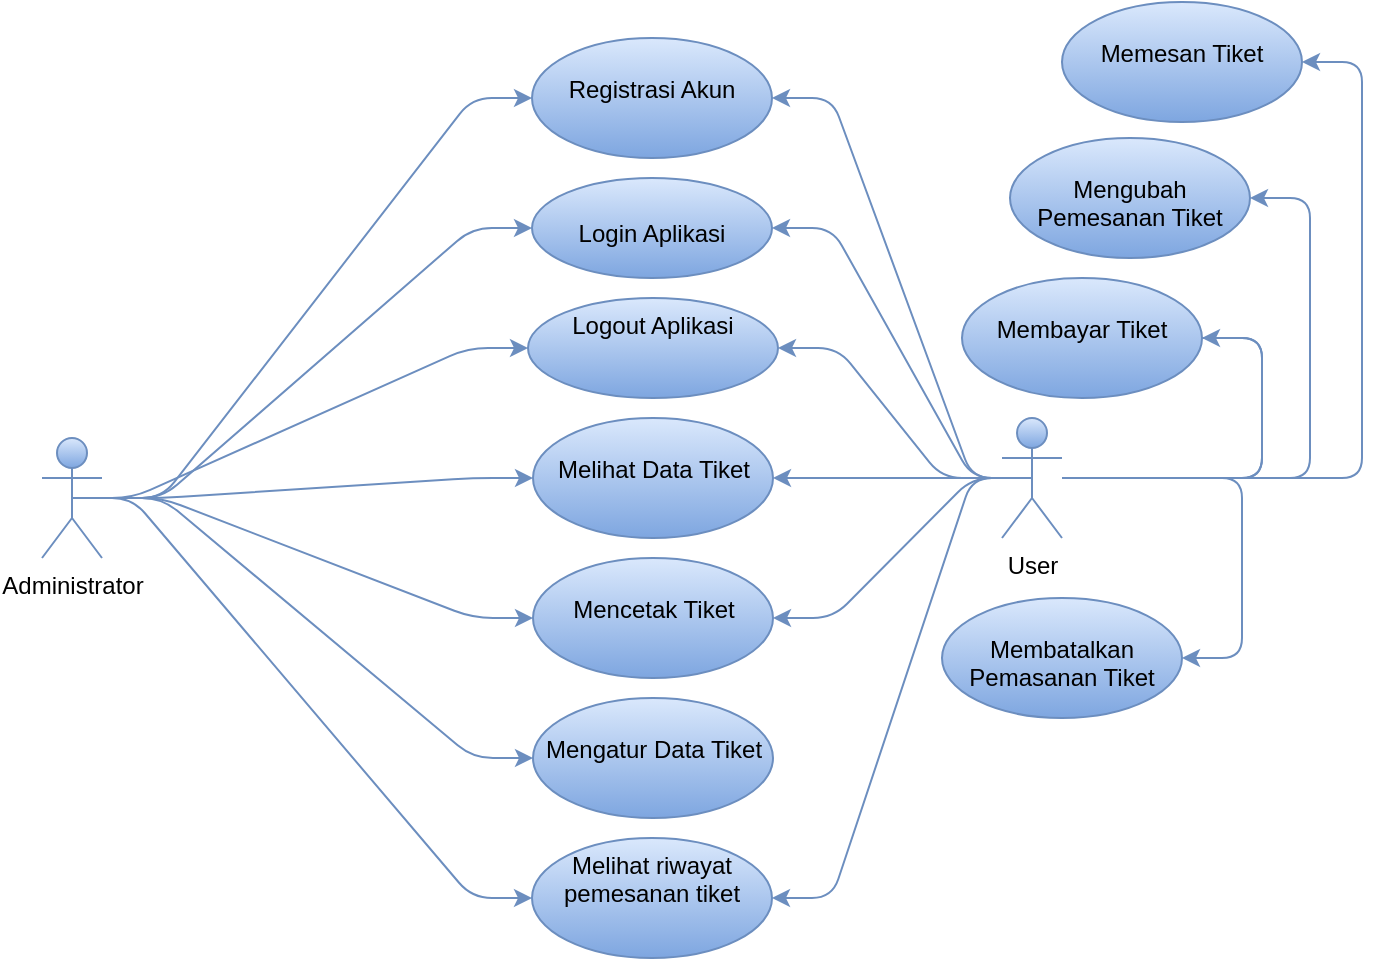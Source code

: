 <mxfile version="18.0.5" type="github">
  <diagram id="mFHJB_CfKF43JPmPPEhb" name="Page-1">
    <mxGraphModel dx="920" dy="541" grid="0" gridSize="10" guides="1" tooltips="1" connect="1" arrows="1" fold="1" page="1" pageScale="1" pageWidth="850" pageHeight="1100" math="0" shadow="0">
      <root>
        <mxCell id="0" />
        <mxCell id="1" parent="0" />
        <mxCell id="rW1O6BM9jHOY61PRQDnY-6" value="" style="rounded=1;orthogonalLoop=1;jettySize=auto;html=1;elbow=vertical;edgeStyle=entityRelationEdgeStyle;fillColor=#dae8fc;strokeColor=#6c8ebf;gradientColor=#7ea6e0;" parent="1" source="rW1O6BM9jHOY61PRQDnY-1" target="rW1O6BM9jHOY61PRQDnY-5" edge="1">
          <mxGeometry relative="1" as="geometry" />
        </mxCell>
        <mxCell id="rW1O6BM9jHOY61PRQDnY-9" value="" style="rounded=1;orthogonalLoop=1;jettySize=auto;html=1;elbow=vertical;edgeStyle=entityRelationEdgeStyle;fillColor=#dae8fc;strokeColor=#6c8ebf;gradientColor=#7ea6e0;" parent="1" source="rW1O6BM9jHOY61PRQDnY-1" target="rW1O6BM9jHOY61PRQDnY-7" edge="1">
          <mxGeometry relative="1" as="geometry" />
        </mxCell>
        <mxCell id="G-18dSmbzqlNJOXL6M9Y-2" value="" style="rounded=1;orthogonalLoop=1;jettySize=auto;html=1;elbow=vertical;edgeStyle=entityRelationEdgeStyle;fillColor=#dae8fc;strokeColor=#6c8ebf;gradientColor=#7ea6e0;" edge="1" parent="1" source="rW1O6BM9jHOY61PRQDnY-1" target="G-18dSmbzqlNJOXL6M9Y-1">
          <mxGeometry relative="1" as="geometry" />
        </mxCell>
        <mxCell id="G-18dSmbzqlNJOXL6M9Y-4" value="" style="rounded=1;orthogonalLoop=1;jettySize=auto;html=1;elbow=vertical;edgeStyle=entityRelationEdgeStyle;fillColor=#dae8fc;strokeColor=#6c8ebf;gradientColor=#7ea6e0;" edge="1" parent="1" source="rW1O6BM9jHOY61PRQDnY-1" target="G-18dSmbzqlNJOXL6M9Y-3">
          <mxGeometry relative="1" as="geometry" />
        </mxCell>
        <mxCell id="G-18dSmbzqlNJOXL6M9Y-6" value="" style="rounded=1;orthogonalLoop=1;jettySize=auto;html=1;elbow=vertical;edgeStyle=entityRelationEdgeStyle;fillColor=#dae8fc;strokeColor=#6c8ebf;gradientColor=#7ea6e0;" edge="1" parent="1" source="rW1O6BM9jHOY61PRQDnY-1" target="G-18dSmbzqlNJOXL6M9Y-5">
          <mxGeometry relative="1" as="geometry" />
        </mxCell>
        <mxCell id="G-18dSmbzqlNJOXL6M9Y-20" style="edgeStyle=entityRelationEdgeStyle;orthogonalLoop=1;jettySize=auto;html=1;exitX=0.5;exitY=0.5;exitDx=0;exitDy=0;exitPerimeter=0;entryX=0;entryY=0.5;entryDx=0;entryDy=0;rounded=1;fillColor=#dae8fc;strokeColor=#6c8ebf;gradientColor=#7ea6e0;" edge="1" parent="1" source="rW1O6BM9jHOY61PRQDnY-1" target="G-18dSmbzqlNJOXL6M9Y-18">
          <mxGeometry relative="1" as="geometry" />
        </mxCell>
        <mxCell id="G-18dSmbzqlNJOXL6M9Y-27" style="edgeStyle=entityRelationEdgeStyle;rounded=1;orthogonalLoop=1;jettySize=auto;html=1;exitX=0.5;exitY=0.5;exitDx=0;exitDy=0;exitPerimeter=0;elbow=vertical;fillColor=#dae8fc;strokeColor=#6c8ebf;gradientColor=#7ea6e0;" edge="1" parent="1" source="rW1O6BM9jHOY61PRQDnY-1" target="G-18dSmbzqlNJOXL6M9Y-16">
          <mxGeometry relative="1" as="geometry" />
        </mxCell>
        <mxCell id="rW1O6BM9jHOY61PRQDnY-1" value="Administrator" style="shape=umlActor;verticalLabelPosition=bottom;verticalAlign=top;html=1;fillColor=#dae8fc;strokeColor=#6c8ebf;gradientColor=#7ea6e0;" parent="1" vertex="1">
          <mxGeometry x="120" y="370" width="30" height="60" as="geometry" />
        </mxCell>
        <mxCell id="rW1O6BM9jHOY61PRQDnY-5" value="&lt;p align=&quot;center&quot;&gt;&lt;span lang=&quot;EN-US&quot;&gt;Registrasi Akun&lt;/span&gt;&lt;/p&gt;" style="ellipse;whiteSpace=wrap;html=1;verticalAlign=top;fillColor=#dae8fc;strokeColor=#6c8ebf;gradientColor=#7ea6e0;" parent="1" vertex="1">
          <mxGeometry x="365" y="170" width="120" height="60" as="geometry" />
        </mxCell>
        <mxCell id="rW1O6BM9jHOY61PRQDnY-7" value="&lt;div&gt;&lt;br&gt;&lt;/div&gt;&lt;div&gt;Login Aplikasi&lt;/div&gt;" style="ellipse;whiteSpace=wrap;html=1;verticalAlign=top;fillColor=#dae8fc;strokeColor=#6c8ebf;gradientColor=#7ea6e0;" parent="1" vertex="1">
          <mxGeometry x="365" y="240" width="120" height="50" as="geometry" />
        </mxCell>
        <mxCell id="G-18dSmbzqlNJOXL6M9Y-1" value="&lt;p align=&quot;center&quot;&gt;&lt;span lang=&quot;EN-US&quot;&gt;Melihat Data Tiket&lt;/span&gt;&lt;/p&gt;" style="ellipse;whiteSpace=wrap;html=1;verticalAlign=top;fillColor=#dae8fc;strokeColor=#6c8ebf;gradientColor=#7ea6e0;" vertex="1" parent="1">
          <mxGeometry x="365.5" y="360" width="120" height="60" as="geometry" />
        </mxCell>
        <mxCell id="G-18dSmbzqlNJOXL6M9Y-3" value="&lt;p align=&quot;center&quot;&gt;&lt;span lang=&quot;EN-US&quot;&gt;Mencetak Tiket&lt;/span&gt;&lt;/p&gt;" style="ellipse;whiteSpace=wrap;html=1;verticalAlign=top;fillColor=#dae8fc;strokeColor=#6c8ebf;gradientColor=#7ea6e0;" vertex="1" parent="1">
          <mxGeometry x="365.5" y="430" width="120" height="60" as="geometry" />
        </mxCell>
        <mxCell id="G-18dSmbzqlNJOXL6M9Y-5" value="&lt;p align=&quot;center&quot;&gt;&lt;span lang=&quot;EN-US&quot;&gt;Mengatur Data Tiket&lt;/span&gt;&lt;/p&gt;" style="ellipse;whiteSpace=wrap;html=1;verticalAlign=top;fillColor=#dae8fc;strokeColor=#6c8ebf;gradientColor=#7ea6e0;" vertex="1" parent="1">
          <mxGeometry x="365.5" y="500" width="120" height="60" as="geometry" />
        </mxCell>
        <mxCell id="G-18dSmbzqlNJOXL6M9Y-9" value="" style="rounded=1;orthogonalLoop=1;jettySize=auto;html=1;elbow=vertical;edgeStyle=entityRelationEdgeStyle;fillColor=#dae8fc;strokeColor=#6c8ebf;gradientColor=#7ea6e0;" edge="1" parent="1" source="G-18dSmbzqlNJOXL6M9Y-7" target="G-18dSmbzqlNJOXL6M9Y-8">
          <mxGeometry relative="1" as="geometry" />
        </mxCell>
        <mxCell id="G-18dSmbzqlNJOXL6M9Y-11" value="" style="rounded=1;orthogonalLoop=1;jettySize=auto;html=1;elbow=vertical;edgeStyle=entityRelationEdgeStyle;fillColor=#dae8fc;strokeColor=#6c8ebf;gradientColor=#7ea6e0;" edge="1" parent="1" source="G-18dSmbzqlNJOXL6M9Y-7" target="G-18dSmbzqlNJOXL6M9Y-10">
          <mxGeometry relative="1" as="geometry" />
        </mxCell>
        <mxCell id="G-18dSmbzqlNJOXL6M9Y-13" value="" style="rounded=1;orthogonalLoop=1;jettySize=auto;html=1;elbow=vertical;edgeStyle=entityRelationEdgeStyle;fillColor=#dae8fc;strokeColor=#6c8ebf;gradientColor=#7ea6e0;" edge="1" parent="1" source="G-18dSmbzqlNJOXL6M9Y-7" target="G-18dSmbzqlNJOXL6M9Y-12">
          <mxGeometry relative="1" as="geometry" />
        </mxCell>
        <mxCell id="G-18dSmbzqlNJOXL6M9Y-15" value="" style="rounded=1;orthogonalLoop=1;jettySize=auto;html=1;elbow=vertical;edgeStyle=entityRelationEdgeStyle;fillColor=#dae8fc;strokeColor=#6c8ebf;gradientColor=#7ea6e0;" edge="1" parent="1" source="G-18dSmbzqlNJOXL6M9Y-7" target="G-18dSmbzqlNJOXL6M9Y-14">
          <mxGeometry relative="1" as="geometry" />
        </mxCell>
        <mxCell id="G-18dSmbzqlNJOXL6M9Y-19" value="" style="rounded=1;orthogonalLoop=1;jettySize=auto;html=1;elbow=vertical;edgeStyle=entityRelationEdgeStyle;fillColor=#dae8fc;strokeColor=#6c8ebf;gradientColor=#7ea6e0;" edge="1" parent="1" source="G-18dSmbzqlNJOXL6M9Y-7" target="G-18dSmbzqlNJOXL6M9Y-18">
          <mxGeometry relative="1" as="geometry" />
        </mxCell>
        <mxCell id="G-18dSmbzqlNJOXL6M9Y-21" style="edgeStyle=entityRelationEdgeStyle;rounded=1;orthogonalLoop=1;jettySize=auto;html=1;exitX=0.5;exitY=0.5;exitDx=0;exitDy=0;exitPerimeter=0;elbow=vertical;fillColor=#dae8fc;strokeColor=#6c8ebf;gradientColor=#7ea6e0;" edge="1" parent="1" source="G-18dSmbzqlNJOXL6M9Y-7" target="G-18dSmbzqlNJOXL6M9Y-1">
          <mxGeometry relative="1" as="geometry" />
        </mxCell>
        <mxCell id="G-18dSmbzqlNJOXL6M9Y-22" style="edgeStyle=entityRelationEdgeStyle;rounded=1;orthogonalLoop=1;jettySize=auto;html=1;exitX=0.5;exitY=0.5;exitDx=0;exitDy=0;exitPerimeter=0;elbow=vertical;fillColor=#dae8fc;strokeColor=#6c8ebf;gradientColor=#7ea6e0;" edge="1" parent="1" source="G-18dSmbzqlNJOXL6M9Y-7" target="G-18dSmbzqlNJOXL6M9Y-3">
          <mxGeometry relative="1" as="geometry" />
        </mxCell>
        <mxCell id="G-18dSmbzqlNJOXL6M9Y-24" style="edgeStyle=entityRelationEdgeStyle;rounded=1;orthogonalLoop=1;jettySize=auto;html=1;exitX=0.5;exitY=0.5;exitDx=0;exitDy=0;exitPerimeter=0;entryX=1;entryY=0.5;entryDx=0;entryDy=0;elbow=vertical;fillColor=#dae8fc;strokeColor=#6c8ebf;gradientColor=#7ea6e0;" edge="1" parent="1" source="G-18dSmbzqlNJOXL6M9Y-7" target="rW1O6BM9jHOY61PRQDnY-5">
          <mxGeometry relative="1" as="geometry" />
        </mxCell>
        <mxCell id="G-18dSmbzqlNJOXL6M9Y-25" style="edgeStyle=entityRelationEdgeStyle;rounded=1;orthogonalLoop=1;jettySize=auto;html=1;exitX=0.5;exitY=0.5;exitDx=0;exitDy=0;exitPerimeter=0;entryX=1;entryY=0.5;entryDx=0;entryDy=0;elbow=vertical;fillColor=#dae8fc;strokeColor=#6c8ebf;gradientColor=#7ea6e0;" edge="1" parent="1" source="G-18dSmbzqlNJOXL6M9Y-7" target="rW1O6BM9jHOY61PRQDnY-7">
          <mxGeometry relative="1" as="geometry" />
        </mxCell>
        <mxCell id="G-18dSmbzqlNJOXL6M9Y-26" style="edgeStyle=entityRelationEdgeStyle;rounded=1;orthogonalLoop=1;jettySize=auto;html=1;exitX=0.5;exitY=0.5;exitDx=0;exitDy=0;exitPerimeter=0;elbow=vertical;fillColor=#dae8fc;strokeColor=#6c8ebf;gradientColor=#7ea6e0;" edge="1" parent="1" source="G-18dSmbzqlNJOXL6M9Y-7" target="G-18dSmbzqlNJOXL6M9Y-16">
          <mxGeometry relative="1" as="geometry" />
        </mxCell>
        <mxCell id="G-18dSmbzqlNJOXL6M9Y-7" value="User" style="shape=umlActor;verticalLabelPosition=bottom;verticalAlign=top;html=1;outlineConnect=0;fillColor=#dae8fc;strokeColor=#6c8ebf;gradientColor=#7ea6e0;" vertex="1" parent="1">
          <mxGeometry x="600" y="360" width="30" height="60" as="geometry" />
        </mxCell>
        <mxCell id="G-18dSmbzqlNJOXL6M9Y-8" value="&lt;p align=&quot;center&quot;&gt;&lt;span lang=&quot;EN-US&quot;&gt;Memesan Tiket&lt;/span&gt;&lt;/p&gt;" style="ellipse;whiteSpace=wrap;html=1;verticalAlign=top;fillColor=#dae8fc;strokeColor=#6c8ebf;gradientColor=#7ea6e0;" vertex="1" parent="1">
          <mxGeometry x="630" y="152" width="120" height="60" as="geometry" />
        </mxCell>
        <mxCell id="G-18dSmbzqlNJOXL6M9Y-10" value="&lt;p align=&quot;center&quot;&gt;&lt;span lang=&quot;EN-US&quot;&gt;Membatalkan Pemasanan Tiket&lt;/span&gt;&lt;/p&gt;" style="ellipse;whiteSpace=wrap;html=1;verticalAlign=top;fillColor=#dae8fc;strokeColor=#6c8ebf;gradientColor=#7ea6e0;" vertex="1" parent="1">
          <mxGeometry x="570" y="450" width="120" height="60" as="geometry" />
        </mxCell>
        <mxCell id="G-18dSmbzqlNJOXL6M9Y-14" value="&lt;p align=&quot;center&quot;&gt;&lt;span lang=&quot;EN-US&quot;&gt;Mengubah Pemesanan Tiket&lt;/span&gt;&lt;/p&gt;" style="ellipse;whiteSpace=wrap;html=1;verticalAlign=top;fillColor=#dae8fc;strokeColor=#6c8ebf;gradientColor=#7ea6e0;" vertex="1" parent="1">
          <mxGeometry x="604" y="220" width="120" height="60" as="geometry" />
        </mxCell>
        <mxCell id="G-18dSmbzqlNJOXL6M9Y-16" value=" Melihat riwayat pemesanan tiket" style="ellipse;whiteSpace=wrap;html=1;verticalAlign=top;fillColor=#dae8fc;strokeColor=#6c8ebf;gradientColor=#7ea6e0;" vertex="1" parent="1">
          <mxGeometry x="365" y="570" width="120" height="60" as="geometry" />
        </mxCell>
        <mxCell id="G-18dSmbzqlNJOXL6M9Y-18" value="Logout Aplikasi" style="ellipse;whiteSpace=wrap;html=1;verticalAlign=top;fillColor=#dae8fc;strokeColor=#6c8ebf;gradientColor=#7ea6e0;" vertex="1" parent="1">
          <mxGeometry x="363" y="300" width="125" height="50" as="geometry" />
        </mxCell>
        <mxCell id="G-18dSmbzqlNJOXL6M9Y-12" value="&lt;p align=&quot;center&quot;&gt;&lt;span lang=&quot;EN-US&quot;&gt;Membayar Tiket&lt;/span&gt;&lt;/p&gt;" style="ellipse;whiteSpace=wrap;html=1;verticalAlign=top;fillColor=#dae8fc;strokeColor=#6c8ebf;gradientColor=#7ea6e0;" vertex="1" parent="1">
          <mxGeometry x="580" y="290" width="120" height="60" as="geometry" />
        </mxCell>
        <mxCell id="G-18dSmbzqlNJOXL6M9Y-23" value="" style="rounded=1;orthogonalLoop=1;jettySize=auto;html=1;elbow=vertical;edgeStyle=entityRelationEdgeStyle;endArrow=none;fillColor=#dae8fc;strokeColor=#6c8ebf;gradientColor=#7ea6e0;" edge="1" parent="1" source="G-18dSmbzqlNJOXL6M9Y-7" target="G-18dSmbzqlNJOXL6M9Y-12">
          <mxGeometry relative="1" as="geometry">
            <mxPoint x="630" y="390" as="sourcePoint" />
            <mxPoint x="660" y="620" as="targetPoint" />
          </mxGeometry>
        </mxCell>
      </root>
    </mxGraphModel>
  </diagram>
</mxfile>
